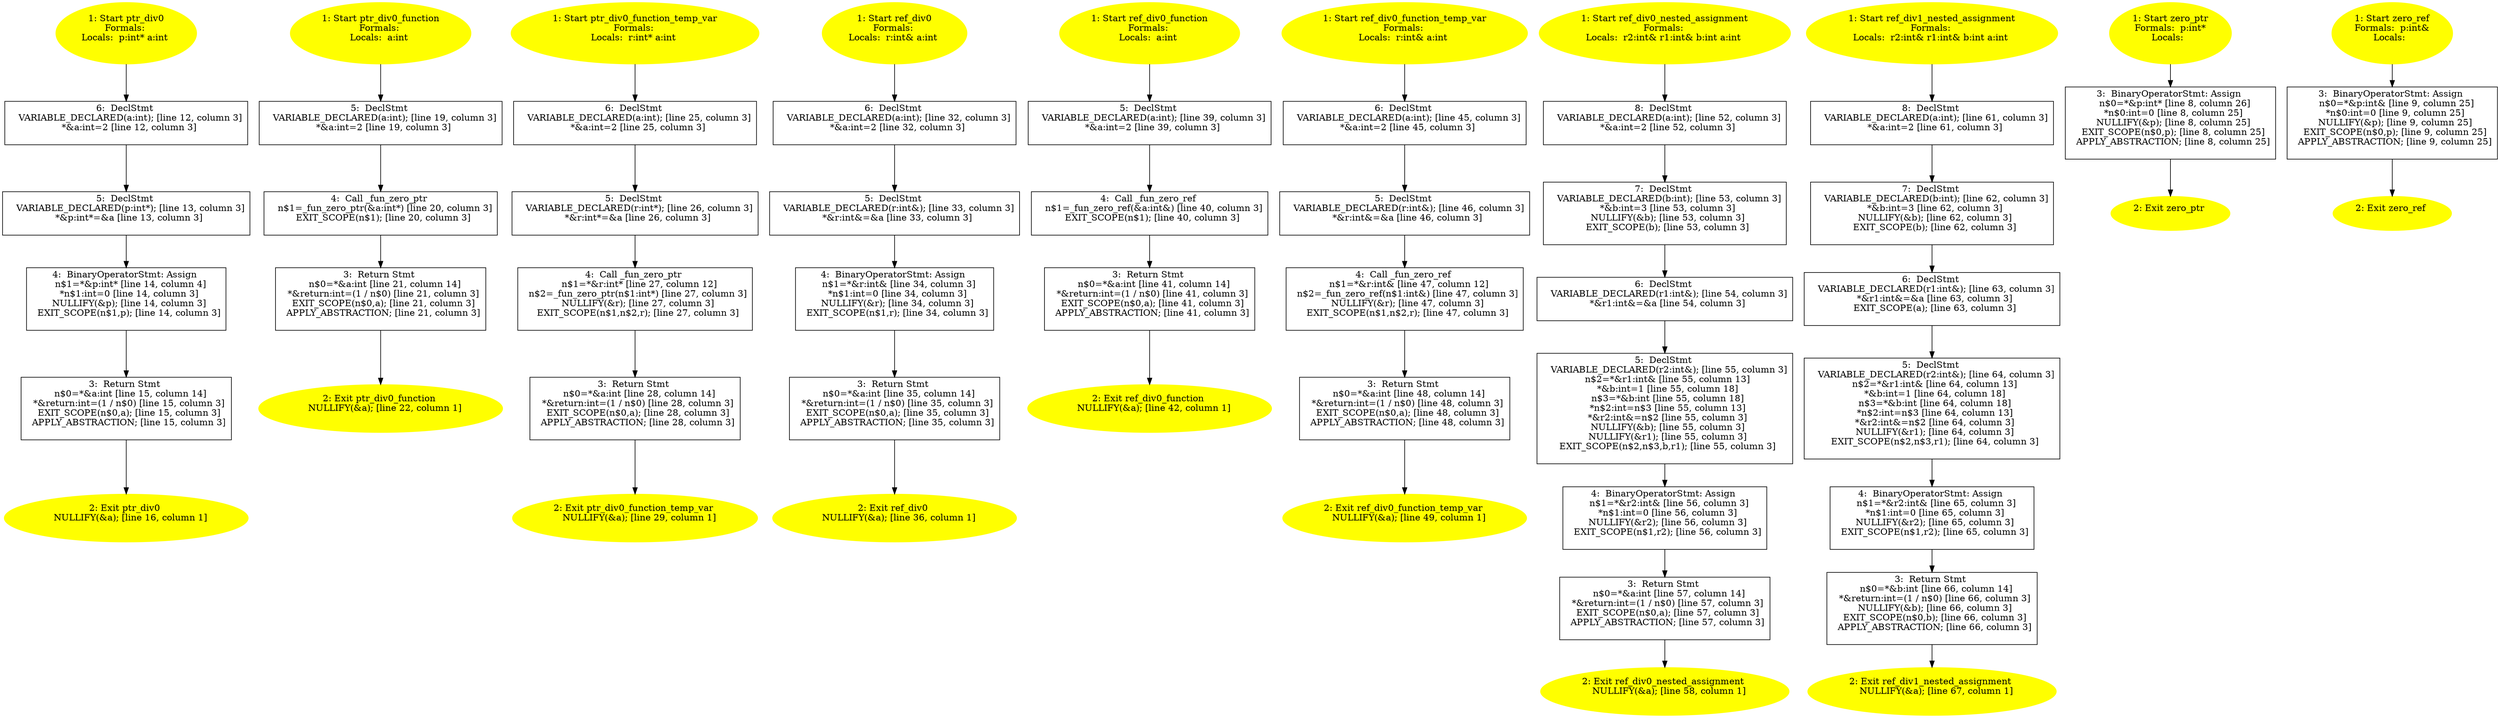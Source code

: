/* @generated */
digraph cfg {
"ptr_div0#14193575060740497524.6928690623c7c21a5a52547c8cdd4310_1" [label="1: Start ptr_div0\nFormals: \nLocals:  p:int* a:int \n  " color=yellow style=filled]
	

	 "ptr_div0#14193575060740497524.6928690623c7c21a5a52547c8cdd4310_1" -> "ptr_div0#14193575060740497524.6928690623c7c21a5a52547c8cdd4310_6" ;
"ptr_div0#14193575060740497524.6928690623c7c21a5a52547c8cdd4310_2" [label="2: Exit ptr_div0 \n   NULLIFY(&a); [line 16, column 1]\n " color=yellow style=filled]
	

"ptr_div0#14193575060740497524.6928690623c7c21a5a52547c8cdd4310_3" [label="3:  Return Stmt \n   n$0=*&a:int [line 15, column 14]\n  *&return:int=(1 / n$0) [line 15, column 3]\n  EXIT_SCOPE(n$0,a); [line 15, column 3]\n  APPLY_ABSTRACTION; [line 15, column 3]\n " shape="box"]
	

	 "ptr_div0#14193575060740497524.6928690623c7c21a5a52547c8cdd4310_3" -> "ptr_div0#14193575060740497524.6928690623c7c21a5a52547c8cdd4310_2" ;
"ptr_div0#14193575060740497524.6928690623c7c21a5a52547c8cdd4310_4" [label="4:  BinaryOperatorStmt: Assign \n   n$1=*&p:int* [line 14, column 4]\n  *n$1:int=0 [line 14, column 3]\n  NULLIFY(&p); [line 14, column 3]\n  EXIT_SCOPE(n$1,p); [line 14, column 3]\n " shape="box"]
	

	 "ptr_div0#14193575060740497524.6928690623c7c21a5a52547c8cdd4310_4" -> "ptr_div0#14193575060740497524.6928690623c7c21a5a52547c8cdd4310_3" ;
"ptr_div0#14193575060740497524.6928690623c7c21a5a52547c8cdd4310_5" [label="5:  DeclStmt \n   VARIABLE_DECLARED(p:int*); [line 13, column 3]\n  *&p:int*=&a [line 13, column 3]\n " shape="box"]
	

	 "ptr_div0#14193575060740497524.6928690623c7c21a5a52547c8cdd4310_5" -> "ptr_div0#14193575060740497524.6928690623c7c21a5a52547c8cdd4310_4" ;
"ptr_div0#14193575060740497524.6928690623c7c21a5a52547c8cdd4310_6" [label="6:  DeclStmt \n   VARIABLE_DECLARED(a:int); [line 12, column 3]\n  *&a:int=2 [line 12, column 3]\n " shape="box"]
	

	 "ptr_div0#14193575060740497524.6928690623c7c21a5a52547c8cdd4310_6" -> "ptr_div0#14193575060740497524.6928690623c7c21a5a52547c8cdd4310_5" ;
"ptr_div0_function#15472019236267517423.0a3eb7529edaa487d598988d34f0b091_1" [label="1: Start ptr_div0_function\nFormals: \nLocals:  a:int \n  " color=yellow style=filled]
	

	 "ptr_div0_function#15472019236267517423.0a3eb7529edaa487d598988d34f0b091_1" -> "ptr_div0_function#15472019236267517423.0a3eb7529edaa487d598988d34f0b091_5" ;
"ptr_div0_function#15472019236267517423.0a3eb7529edaa487d598988d34f0b091_2" [label="2: Exit ptr_div0_function \n   NULLIFY(&a); [line 22, column 1]\n " color=yellow style=filled]
	

"ptr_div0_function#15472019236267517423.0a3eb7529edaa487d598988d34f0b091_3" [label="3:  Return Stmt \n   n$0=*&a:int [line 21, column 14]\n  *&return:int=(1 / n$0) [line 21, column 3]\n  EXIT_SCOPE(n$0,a); [line 21, column 3]\n  APPLY_ABSTRACTION; [line 21, column 3]\n " shape="box"]
	

	 "ptr_div0_function#15472019236267517423.0a3eb7529edaa487d598988d34f0b091_3" -> "ptr_div0_function#15472019236267517423.0a3eb7529edaa487d598988d34f0b091_2" ;
"ptr_div0_function#15472019236267517423.0a3eb7529edaa487d598988d34f0b091_4" [label="4:  Call _fun_zero_ptr \n   n$1=_fun_zero_ptr(&a:int*) [line 20, column 3]\n  EXIT_SCOPE(n$1); [line 20, column 3]\n " shape="box"]
	

	 "ptr_div0_function#15472019236267517423.0a3eb7529edaa487d598988d34f0b091_4" -> "ptr_div0_function#15472019236267517423.0a3eb7529edaa487d598988d34f0b091_3" ;
"ptr_div0_function#15472019236267517423.0a3eb7529edaa487d598988d34f0b091_5" [label="5:  DeclStmt \n   VARIABLE_DECLARED(a:int); [line 19, column 3]\n  *&a:int=2 [line 19, column 3]\n " shape="box"]
	

	 "ptr_div0_function#15472019236267517423.0a3eb7529edaa487d598988d34f0b091_5" -> "ptr_div0_function#15472019236267517423.0a3eb7529edaa487d598988d34f0b091_4" ;
"ptr_div0_function_temp_var#5150281836928396778.6b88ca0a7e844195f8de319fd04a3139_1" [label="1: Start ptr_div0_function_temp_var\nFormals: \nLocals:  r:int* a:int \n  " color=yellow style=filled]
	

	 "ptr_div0_function_temp_var#5150281836928396778.6b88ca0a7e844195f8de319fd04a3139_1" -> "ptr_div0_function_temp_var#5150281836928396778.6b88ca0a7e844195f8de319fd04a3139_6" ;
"ptr_div0_function_temp_var#5150281836928396778.6b88ca0a7e844195f8de319fd04a3139_2" [label="2: Exit ptr_div0_function_temp_var \n   NULLIFY(&a); [line 29, column 1]\n " color=yellow style=filled]
	

"ptr_div0_function_temp_var#5150281836928396778.6b88ca0a7e844195f8de319fd04a3139_3" [label="3:  Return Stmt \n   n$0=*&a:int [line 28, column 14]\n  *&return:int=(1 / n$0) [line 28, column 3]\n  EXIT_SCOPE(n$0,a); [line 28, column 3]\n  APPLY_ABSTRACTION; [line 28, column 3]\n " shape="box"]
	

	 "ptr_div0_function_temp_var#5150281836928396778.6b88ca0a7e844195f8de319fd04a3139_3" -> "ptr_div0_function_temp_var#5150281836928396778.6b88ca0a7e844195f8de319fd04a3139_2" ;
"ptr_div0_function_temp_var#5150281836928396778.6b88ca0a7e844195f8de319fd04a3139_4" [label="4:  Call _fun_zero_ptr \n   n$1=*&r:int* [line 27, column 12]\n  n$2=_fun_zero_ptr(n$1:int*) [line 27, column 3]\n  NULLIFY(&r); [line 27, column 3]\n  EXIT_SCOPE(n$1,n$2,r); [line 27, column 3]\n " shape="box"]
	

	 "ptr_div0_function_temp_var#5150281836928396778.6b88ca0a7e844195f8de319fd04a3139_4" -> "ptr_div0_function_temp_var#5150281836928396778.6b88ca0a7e844195f8de319fd04a3139_3" ;
"ptr_div0_function_temp_var#5150281836928396778.6b88ca0a7e844195f8de319fd04a3139_5" [label="5:  DeclStmt \n   VARIABLE_DECLARED(r:int*); [line 26, column 3]\n  *&r:int*=&a [line 26, column 3]\n " shape="box"]
	

	 "ptr_div0_function_temp_var#5150281836928396778.6b88ca0a7e844195f8de319fd04a3139_5" -> "ptr_div0_function_temp_var#5150281836928396778.6b88ca0a7e844195f8de319fd04a3139_4" ;
"ptr_div0_function_temp_var#5150281836928396778.6b88ca0a7e844195f8de319fd04a3139_6" [label="6:  DeclStmt \n   VARIABLE_DECLARED(a:int); [line 25, column 3]\n  *&a:int=2 [line 25, column 3]\n " shape="box"]
	

	 "ptr_div0_function_temp_var#5150281836928396778.6b88ca0a7e844195f8de319fd04a3139_6" -> "ptr_div0_function_temp_var#5150281836928396778.6b88ca0a7e844195f8de319fd04a3139_5" ;
"ref_div0#1043072996947162803.d8e5fefe42038c8549979f6316354144_1" [label="1: Start ref_div0\nFormals: \nLocals:  r:int& a:int \n  " color=yellow style=filled]
	

	 "ref_div0#1043072996947162803.d8e5fefe42038c8549979f6316354144_1" -> "ref_div0#1043072996947162803.d8e5fefe42038c8549979f6316354144_6" ;
"ref_div0#1043072996947162803.d8e5fefe42038c8549979f6316354144_2" [label="2: Exit ref_div0 \n   NULLIFY(&a); [line 36, column 1]\n " color=yellow style=filled]
	

"ref_div0#1043072996947162803.d8e5fefe42038c8549979f6316354144_3" [label="3:  Return Stmt \n   n$0=*&a:int [line 35, column 14]\n  *&return:int=(1 / n$0) [line 35, column 3]\n  EXIT_SCOPE(n$0,a); [line 35, column 3]\n  APPLY_ABSTRACTION; [line 35, column 3]\n " shape="box"]
	

	 "ref_div0#1043072996947162803.d8e5fefe42038c8549979f6316354144_3" -> "ref_div0#1043072996947162803.d8e5fefe42038c8549979f6316354144_2" ;
"ref_div0#1043072996947162803.d8e5fefe42038c8549979f6316354144_4" [label="4:  BinaryOperatorStmt: Assign \n   n$1=*&r:int& [line 34, column 3]\n  *n$1:int=0 [line 34, column 3]\n  NULLIFY(&r); [line 34, column 3]\n  EXIT_SCOPE(n$1,r); [line 34, column 3]\n " shape="box"]
	

	 "ref_div0#1043072996947162803.d8e5fefe42038c8549979f6316354144_4" -> "ref_div0#1043072996947162803.d8e5fefe42038c8549979f6316354144_3" ;
"ref_div0#1043072996947162803.d8e5fefe42038c8549979f6316354144_5" [label="5:  DeclStmt \n   VARIABLE_DECLARED(r:int&); [line 33, column 3]\n  *&r:int&=&a [line 33, column 3]\n " shape="box"]
	

	 "ref_div0#1043072996947162803.d8e5fefe42038c8549979f6316354144_5" -> "ref_div0#1043072996947162803.d8e5fefe42038c8549979f6316354144_4" ;
"ref_div0#1043072996947162803.d8e5fefe42038c8549979f6316354144_6" [label="6:  DeclStmt \n   VARIABLE_DECLARED(a:int); [line 32, column 3]\n  *&a:int=2 [line 32, column 3]\n " shape="box"]
	

	 "ref_div0#1043072996947162803.d8e5fefe42038c8549979f6316354144_6" -> "ref_div0#1043072996947162803.d8e5fefe42038c8549979f6316354144_5" ;
"ref_div0_function#15446684317306379342.095fd29aa2a7d2024ec0380b2c42aad4_1" [label="1: Start ref_div0_function\nFormals: \nLocals:  a:int \n  " color=yellow style=filled]
	

	 "ref_div0_function#15446684317306379342.095fd29aa2a7d2024ec0380b2c42aad4_1" -> "ref_div0_function#15446684317306379342.095fd29aa2a7d2024ec0380b2c42aad4_5" ;
"ref_div0_function#15446684317306379342.095fd29aa2a7d2024ec0380b2c42aad4_2" [label="2: Exit ref_div0_function \n   NULLIFY(&a); [line 42, column 1]\n " color=yellow style=filled]
	

"ref_div0_function#15446684317306379342.095fd29aa2a7d2024ec0380b2c42aad4_3" [label="3:  Return Stmt \n   n$0=*&a:int [line 41, column 14]\n  *&return:int=(1 / n$0) [line 41, column 3]\n  EXIT_SCOPE(n$0,a); [line 41, column 3]\n  APPLY_ABSTRACTION; [line 41, column 3]\n " shape="box"]
	

	 "ref_div0_function#15446684317306379342.095fd29aa2a7d2024ec0380b2c42aad4_3" -> "ref_div0_function#15446684317306379342.095fd29aa2a7d2024ec0380b2c42aad4_2" ;
"ref_div0_function#15446684317306379342.095fd29aa2a7d2024ec0380b2c42aad4_4" [label="4:  Call _fun_zero_ref \n   n$1=_fun_zero_ref(&a:int&) [line 40, column 3]\n  EXIT_SCOPE(n$1); [line 40, column 3]\n " shape="box"]
	

	 "ref_div0_function#15446684317306379342.095fd29aa2a7d2024ec0380b2c42aad4_4" -> "ref_div0_function#15446684317306379342.095fd29aa2a7d2024ec0380b2c42aad4_3" ;
"ref_div0_function#15446684317306379342.095fd29aa2a7d2024ec0380b2c42aad4_5" [label="5:  DeclStmt \n   VARIABLE_DECLARED(a:int); [line 39, column 3]\n  *&a:int=2 [line 39, column 3]\n " shape="box"]
	

	 "ref_div0_function#15446684317306379342.095fd29aa2a7d2024ec0380b2c42aad4_5" -> "ref_div0_function#15446684317306379342.095fd29aa2a7d2024ec0380b2c42aad4_4" ;
"ref_div0_function_temp_var#14207866842047996477.a899517f09b367d539ea5f04365fd46e_1" [label="1: Start ref_div0_function_temp_var\nFormals: \nLocals:  r:int& a:int \n  " color=yellow style=filled]
	

	 "ref_div0_function_temp_var#14207866842047996477.a899517f09b367d539ea5f04365fd46e_1" -> "ref_div0_function_temp_var#14207866842047996477.a899517f09b367d539ea5f04365fd46e_6" ;
"ref_div0_function_temp_var#14207866842047996477.a899517f09b367d539ea5f04365fd46e_2" [label="2: Exit ref_div0_function_temp_var \n   NULLIFY(&a); [line 49, column 1]\n " color=yellow style=filled]
	

"ref_div0_function_temp_var#14207866842047996477.a899517f09b367d539ea5f04365fd46e_3" [label="3:  Return Stmt \n   n$0=*&a:int [line 48, column 14]\n  *&return:int=(1 / n$0) [line 48, column 3]\n  EXIT_SCOPE(n$0,a); [line 48, column 3]\n  APPLY_ABSTRACTION; [line 48, column 3]\n " shape="box"]
	

	 "ref_div0_function_temp_var#14207866842047996477.a899517f09b367d539ea5f04365fd46e_3" -> "ref_div0_function_temp_var#14207866842047996477.a899517f09b367d539ea5f04365fd46e_2" ;
"ref_div0_function_temp_var#14207866842047996477.a899517f09b367d539ea5f04365fd46e_4" [label="4:  Call _fun_zero_ref \n   n$1=*&r:int& [line 47, column 12]\n  n$2=_fun_zero_ref(n$1:int&) [line 47, column 3]\n  NULLIFY(&r); [line 47, column 3]\n  EXIT_SCOPE(n$1,n$2,r); [line 47, column 3]\n " shape="box"]
	

	 "ref_div0_function_temp_var#14207866842047996477.a899517f09b367d539ea5f04365fd46e_4" -> "ref_div0_function_temp_var#14207866842047996477.a899517f09b367d539ea5f04365fd46e_3" ;
"ref_div0_function_temp_var#14207866842047996477.a899517f09b367d539ea5f04365fd46e_5" [label="5:  DeclStmt \n   VARIABLE_DECLARED(r:int&); [line 46, column 3]\n  *&r:int&=&a [line 46, column 3]\n " shape="box"]
	

	 "ref_div0_function_temp_var#14207866842047996477.a899517f09b367d539ea5f04365fd46e_5" -> "ref_div0_function_temp_var#14207866842047996477.a899517f09b367d539ea5f04365fd46e_4" ;
"ref_div0_function_temp_var#14207866842047996477.a899517f09b367d539ea5f04365fd46e_6" [label="6:  DeclStmt \n   VARIABLE_DECLARED(a:int); [line 45, column 3]\n  *&a:int=2 [line 45, column 3]\n " shape="box"]
	

	 "ref_div0_function_temp_var#14207866842047996477.a899517f09b367d539ea5f04365fd46e_6" -> "ref_div0_function_temp_var#14207866842047996477.a899517f09b367d539ea5f04365fd46e_5" ;
"ref_div0_nested_assignment#17126972420420854569.bd6abb3056f6689fbac92af920ec6879_1" [label="1: Start ref_div0_nested_assignment\nFormals: \nLocals:  r2:int& r1:int& b:int a:int \n  " color=yellow style=filled]
	

	 "ref_div0_nested_assignment#17126972420420854569.bd6abb3056f6689fbac92af920ec6879_1" -> "ref_div0_nested_assignment#17126972420420854569.bd6abb3056f6689fbac92af920ec6879_8" ;
"ref_div0_nested_assignment#17126972420420854569.bd6abb3056f6689fbac92af920ec6879_2" [label="2: Exit ref_div0_nested_assignment \n   NULLIFY(&a); [line 58, column 1]\n " color=yellow style=filled]
	

"ref_div0_nested_assignment#17126972420420854569.bd6abb3056f6689fbac92af920ec6879_3" [label="3:  Return Stmt \n   n$0=*&a:int [line 57, column 14]\n  *&return:int=(1 / n$0) [line 57, column 3]\n  EXIT_SCOPE(n$0,a); [line 57, column 3]\n  APPLY_ABSTRACTION; [line 57, column 3]\n " shape="box"]
	

	 "ref_div0_nested_assignment#17126972420420854569.bd6abb3056f6689fbac92af920ec6879_3" -> "ref_div0_nested_assignment#17126972420420854569.bd6abb3056f6689fbac92af920ec6879_2" ;
"ref_div0_nested_assignment#17126972420420854569.bd6abb3056f6689fbac92af920ec6879_4" [label="4:  BinaryOperatorStmt: Assign \n   n$1=*&r2:int& [line 56, column 3]\n  *n$1:int=0 [line 56, column 3]\n  NULLIFY(&r2); [line 56, column 3]\n  EXIT_SCOPE(n$1,r2); [line 56, column 3]\n " shape="box"]
	

	 "ref_div0_nested_assignment#17126972420420854569.bd6abb3056f6689fbac92af920ec6879_4" -> "ref_div0_nested_assignment#17126972420420854569.bd6abb3056f6689fbac92af920ec6879_3" ;
"ref_div0_nested_assignment#17126972420420854569.bd6abb3056f6689fbac92af920ec6879_5" [label="5:  DeclStmt \n   VARIABLE_DECLARED(r2:int&); [line 55, column 3]\n  n$2=*&r1:int& [line 55, column 13]\n  *&b:int=1 [line 55, column 18]\n  n$3=*&b:int [line 55, column 18]\n  *n$2:int=n$3 [line 55, column 13]\n  *&r2:int&=n$2 [line 55, column 3]\n  NULLIFY(&b); [line 55, column 3]\n  NULLIFY(&r1); [line 55, column 3]\n  EXIT_SCOPE(n$2,n$3,b,r1); [line 55, column 3]\n " shape="box"]
	

	 "ref_div0_nested_assignment#17126972420420854569.bd6abb3056f6689fbac92af920ec6879_5" -> "ref_div0_nested_assignment#17126972420420854569.bd6abb3056f6689fbac92af920ec6879_4" ;
"ref_div0_nested_assignment#17126972420420854569.bd6abb3056f6689fbac92af920ec6879_6" [label="6:  DeclStmt \n   VARIABLE_DECLARED(r1:int&); [line 54, column 3]\n  *&r1:int&=&a [line 54, column 3]\n " shape="box"]
	

	 "ref_div0_nested_assignment#17126972420420854569.bd6abb3056f6689fbac92af920ec6879_6" -> "ref_div0_nested_assignment#17126972420420854569.bd6abb3056f6689fbac92af920ec6879_5" ;
"ref_div0_nested_assignment#17126972420420854569.bd6abb3056f6689fbac92af920ec6879_7" [label="7:  DeclStmt \n   VARIABLE_DECLARED(b:int); [line 53, column 3]\n  *&b:int=3 [line 53, column 3]\n  NULLIFY(&b); [line 53, column 3]\n  EXIT_SCOPE(b); [line 53, column 3]\n " shape="box"]
	

	 "ref_div0_nested_assignment#17126972420420854569.bd6abb3056f6689fbac92af920ec6879_7" -> "ref_div0_nested_assignment#17126972420420854569.bd6abb3056f6689fbac92af920ec6879_6" ;
"ref_div0_nested_assignment#17126972420420854569.bd6abb3056f6689fbac92af920ec6879_8" [label="8:  DeclStmt \n   VARIABLE_DECLARED(a:int); [line 52, column 3]\n  *&a:int=2 [line 52, column 3]\n " shape="box"]
	

	 "ref_div0_nested_assignment#17126972420420854569.bd6abb3056f6689fbac92af920ec6879_8" -> "ref_div0_nested_assignment#17126972420420854569.bd6abb3056f6689fbac92af920ec6879_7" ;
"ref_div1_nested_assignment#5121576951592231820.a9f8511d9ff791c44569fd8a8eb9d3cf_1" [label="1: Start ref_div1_nested_assignment\nFormals: \nLocals:  r2:int& r1:int& b:int a:int \n  " color=yellow style=filled]
	

	 "ref_div1_nested_assignment#5121576951592231820.a9f8511d9ff791c44569fd8a8eb9d3cf_1" -> "ref_div1_nested_assignment#5121576951592231820.a9f8511d9ff791c44569fd8a8eb9d3cf_8" ;
"ref_div1_nested_assignment#5121576951592231820.a9f8511d9ff791c44569fd8a8eb9d3cf_2" [label="2: Exit ref_div1_nested_assignment \n   NULLIFY(&a); [line 67, column 1]\n " color=yellow style=filled]
	

"ref_div1_nested_assignment#5121576951592231820.a9f8511d9ff791c44569fd8a8eb9d3cf_3" [label="3:  Return Stmt \n   n$0=*&b:int [line 66, column 14]\n  *&return:int=(1 / n$0) [line 66, column 3]\n  NULLIFY(&b); [line 66, column 3]\n  EXIT_SCOPE(n$0,b); [line 66, column 3]\n  APPLY_ABSTRACTION; [line 66, column 3]\n " shape="box"]
	

	 "ref_div1_nested_assignment#5121576951592231820.a9f8511d9ff791c44569fd8a8eb9d3cf_3" -> "ref_div1_nested_assignment#5121576951592231820.a9f8511d9ff791c44569fd8a8eb9d3cf_2" ;
"ref_div1_nested_assignment#5121576951592231820.a9f8511d9ff791c44569fd8a8eb9d3cf_4" [label="4:  BinaryOperatorStmt: Assign \n   n$1=*&r2:int& [line 65, column 3]\n  *n$1:int=0 [line 65, column 3]\n  NULLIFY(&r2); [line 65, column 3]\n  EXIT_SCOPE(n$1,r2); [line 65, column 3]\n " shape="box"]
	

	 "ref_div1_nested_assignment#5121576951592231820.a9f8511d9ff791c44569fd8a8eb9d3cf_4" -> "ref_div1_nested_assignment#5121576951592231820.a9f8511d9ff791c44569fd8a8eb9d3cf_3" ;
"ref_div1_nested_assignment#5121576951592231820.a9f8511d9ff791c44569fd8a8eb9d3cf_5" [label="5:  DeclStmt \n   VARIABLE_DECLARED(r2:int&); [line 64, column 3]\n  n$2=*&r1:int& [line 64, column 13]\n  *&b:int=1 [line 64, column 18]\n  n$3=*&b:int [line 64, column 18]\n  *n$2:int=n$3 [line 64, column 13]\n  *&r2:int&=n$2 [line 64, column 3]\n  NULLIFY(&r1); [line 64, column 3]\n  EXIT_SCOPE(n$2,n$3,r1); [line 64, column 3]\n " shape="box"]
	

	 "ref_div1_nested_assignment#5121576951592231820.a9f8511d9ff791c44569fd8a8eb9d3cf_5" -> "ref_div1_nested_assignment#5121576951592231820.a9f8511d9ff791c44569fd8a8eb9d3cf_4" ;
"ref_div1_nested_assignment#5121576951592231820.a9f8511d9ff791c44569fd8a8eb9d3cf_6" [label="6:  DeclStmt \n   VARIABLE_DECLARED(r1:int&); [line 63, column 3]\n  *&r1:int&=&a [line 63, column 3]\n  EXIT_SCOPE(a); [line 63, column 3]\n " shape="box"]
	

	 "ref_div1_nested_assignment#5121576951592231820.a9f8511d9ff791c44569fd8a8eb9d3cf_6" -> "ref_div1_nested_assignment#5121576951592231820.a9f8511d9ff791c44569fd8a8eb9d3cf_5" ;
"ref_div1_nested_assignment#5121576951592231820.a9f8511d9ff791c44569fd8a8eb9d3cf_7" [label="7:  DeclStmt \n   VARIABLE_DECLARED(b:int); [line 62, column 3]\n  *&b:int=3 [line 62, column 3]\n  NULLIFY(&b); [line 62, column 3]\n  EXIT_SCOPE(b); [line 62, column 3]\n " shape="box"]
	

	 "ref_div1_nested_assignment#5121576951592231820.a9f8511d9ff791c44569fd8a8eb9d3cf_7" -> "ref_div1_nested_assignment#5121576951592231820.a9f8511d9ff791c44569fd8a8eb9d3cf_6" ;
"ref_div1_nested_assignment#5121576951592231820.a9f8511d9ff791c44569fd8a8eb9d3cf_8" [label="8:  DeclStmt \n   VARIABLE_DECLARED(a:int); [line 61, column 3]\n  *&a:int=2 [line 61, column 3]\n " shape="box"]
	

	 "ref_div1_nested_assignment#5121576951592231820.a9f8511d9ff791c44569fd8a8eb9d3cf_8" -> "ref_div1_nested_assignment#5121576951592231820.a9f8511d9ff791c44569fd8a8eb9d3cf_7" ;
"zero_ptr#10962438709356261388.c1a1091e7e1d49bd9bd5d8cac96703e9_1" [label="1: Start zero_ptr\nFormals:  p:int*\nLocals:  \n  " color=yellow style=filled]
	

	 "zero_ptr#10962438709356261388.c1a1091e7e1d49bd9bd5d8cac96703e9_1" -> "zero_ptr#10962438709356261388.c1a1091e7e1d49bd9bd5d8cac96703e9_3" ;
"zero_ptr#10962438709356261388.c1a1091e7e1d49bd9bd5d8cac96703e9_2" [label="2: Exit zero_ptr \n  " color=yellow style=filled]
	

"zero_ptr#10962438709356261388.c1a1091e7e1d49bd9bd5d8cac96703e9_3" [label="3:  BinaryOperatorStmt: Assign \n   n$0=*&p:int* [line 8, column 26]\n  *n$0:int=0 [line 8, column 25]\n  NULLIFY(&p); [line 8, column 25]\n  EXIT_SCOPE(n$0,p); [line 8, column 25]\n  APPLY_ABSTRACTION; [line 8, column 25]\n " shape="box"]
	

	 "zero_ptr#10962438709356261388.c1a1091e7e1d49bd9bd5d8cac96703e9_3" -> "zero_ptr#10962438709356261388.c1a1091e7e1d49bd9bd5d8cac96703e9_2" ;
"zero_ref#8777441955929384761.2247f2b8d396eabba21c20ef967ac6ec_1" [label="1: Start zero_ref\nFormals:  p:int&\nLocals:  \n  " color=yellow style=filled]
	

	 "zero_ref#8777441955929384761.2247f2b8d396eabba21c20ef967ac6ec_1" -> "zero_ref#8777441955929384761.2247f2b8d396eabba21c20ef967ac6ec_3" ;
"zero_ref#8777441955929384761.2247f2b8d396eabba21c20ef967ac6ec_2" [label="2: Exit zero_ref \n  " color=yellow style=filled]
	

"zero_ref#8777441955929384761.2247f2b8d396eabba21c20ef967ac6ec_3" [label="3:  BinaryOperatorStmt: Assign \n   n$0=*&p:int& [line 9, column 25]\n  *n$0:int=0 [line 9, column 25]\n  NULLIFY(&p); [line 9, column 25]\n  EXIT_SCOPE(n$0,p); [line 9, column 25]\n  APPLY_ABSTRACTION; [line 9, column 25]\n " shape="box"]
	

	 "zero_ref#8777441955929384761.2247f2b8d396eabba21c20ef967ac6ec_3" -> "zero_ref#8777441955929384761.2247f2b8d396eabba21c20ef967ac6ec_2" ;
}
